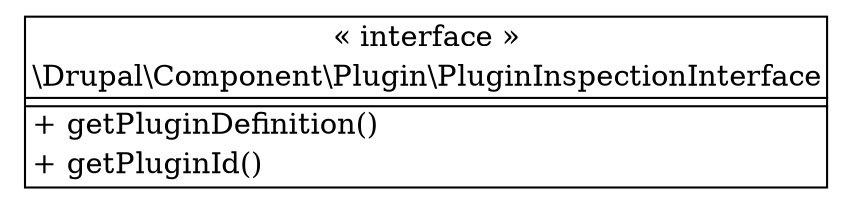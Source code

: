 digraph "Class Diagram" {
  node [shape=plaintext]
  "\\Drupal\\Component\\Plugin\\PluginInspectionInterface" [
    label=<
<table border="1" cellpadding="2" cellspacing="0" cellborder="0">
<tr><td align="center">&laquo; interface &raquo;</td></tr>
<tr><td align="center" title="interface PluginInspectionInterface">\\Drupal\\Component\\Plugin\\PluginInspectionInterface</td></tr><hr />
<tr><td></td></tr>
<hr />
<tr><td align="left" title="public getPluginDefinition">+ getPluginDefinition()</td></tr>
<tr><td align="left" title="public getPluginId">+ getPluginId()</td></tr>
</table>
  >
  ];
}
